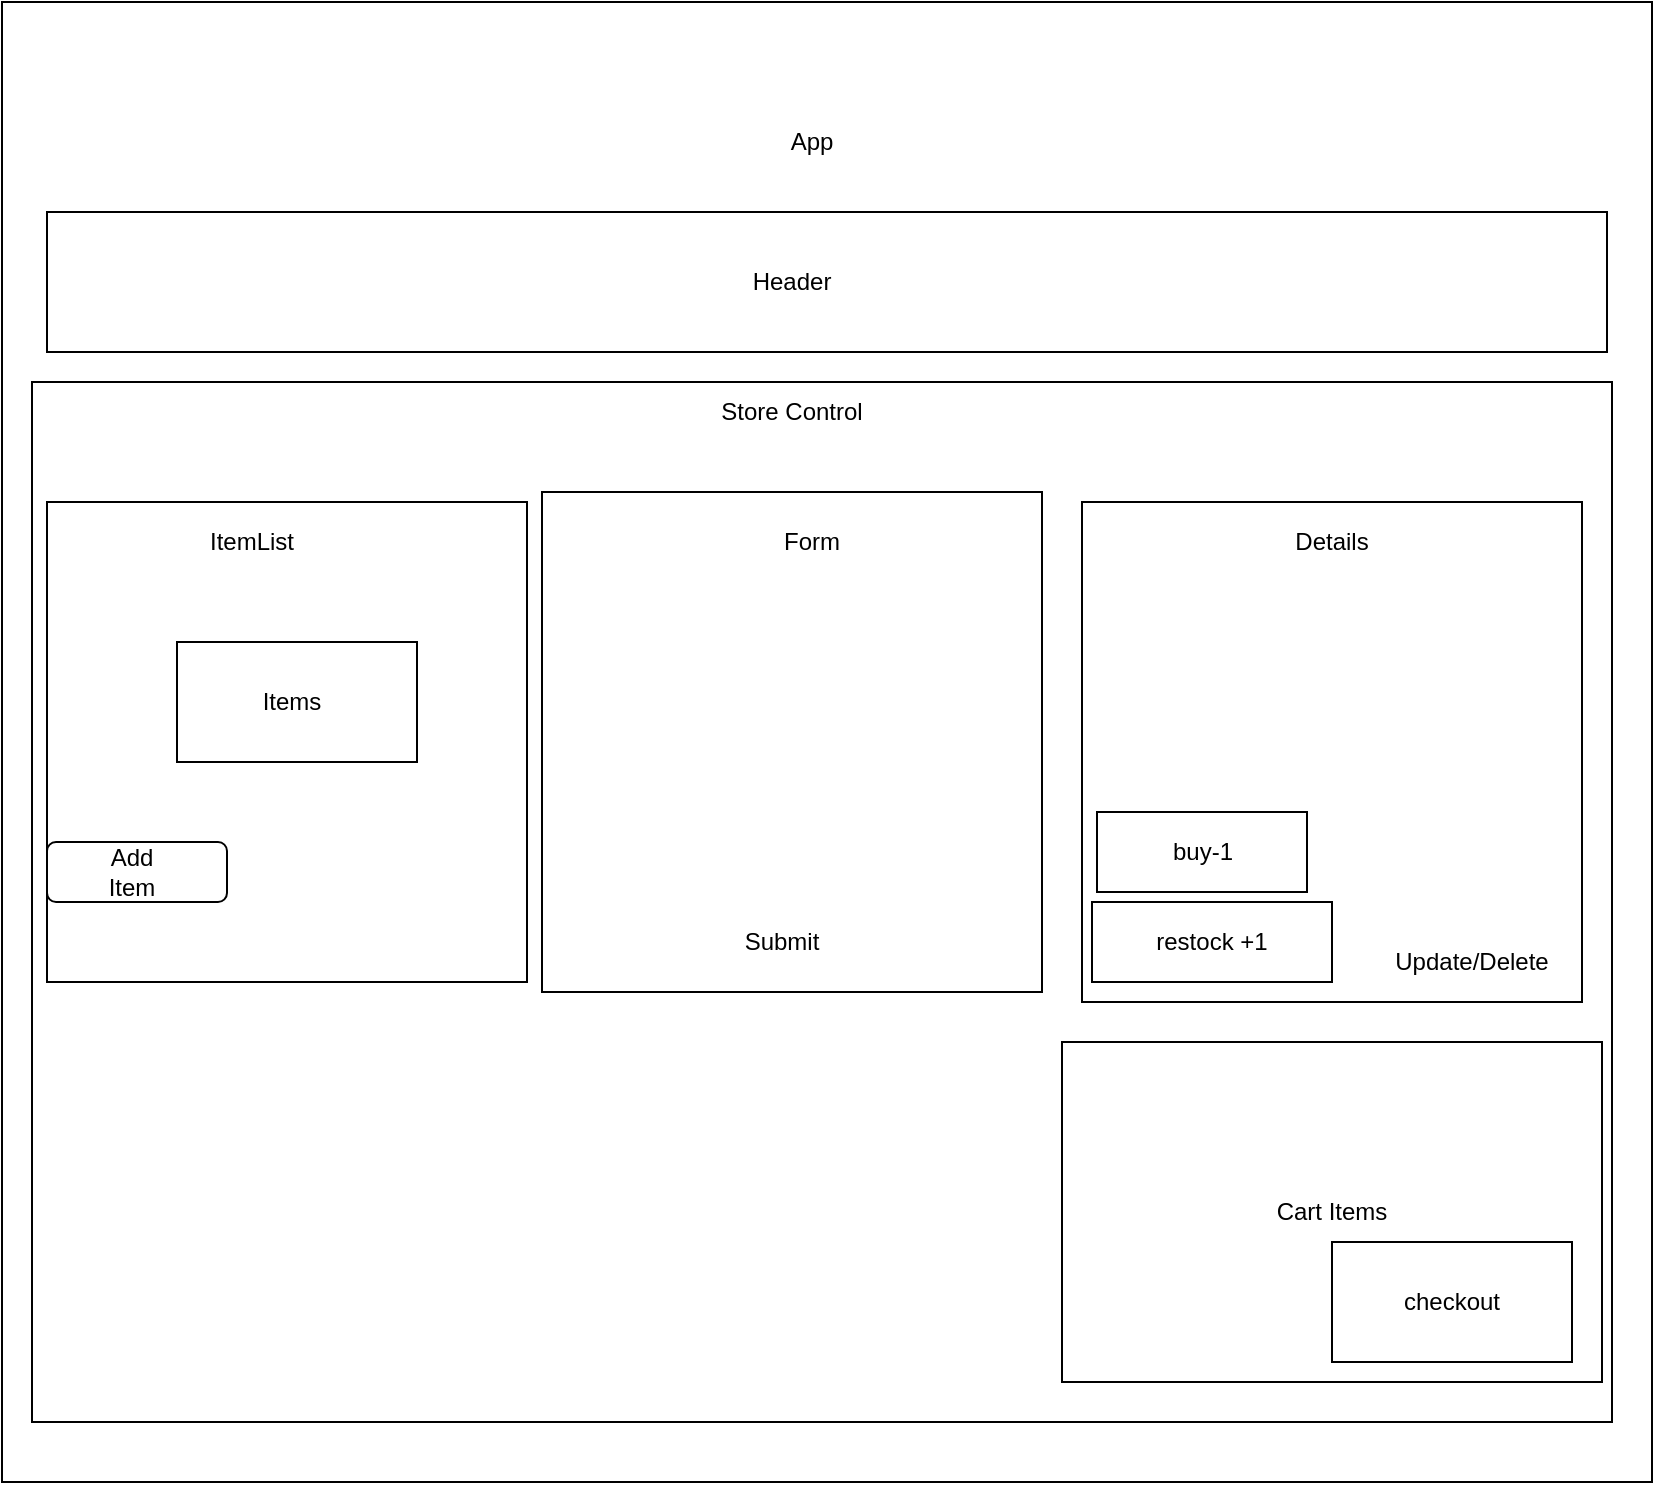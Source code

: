 <mxfile version="13.9.9" type="github"><diagram id="qGH2kA17Jl6WoIhGz6rN" name="Page-1"><mxGraphModel dx="1007" dy="437" grid="1" gridSize="10" guides="1" tooltips="1" connect="1" arrows="1" fold="1" page="1" pageScale="1" pageWidth="850" pageHeight="1100" math="0" shadow="0"><root><mxCell id="0"/><mxCell id="1" parent="0"/><mxCell id="19" value="" style="rounded=0;whiteSpace=wrap;html=1;" parent="1" vertex="1"><mxGeometry x="15" y="30" width="825" height="740" as="geometry"/></mxCell><mxCell id="20" value="" style="rounded=0;whiteSpace=wrap;html=1;" parent="1" vertex="1"><mxGeometry x="30" y="220" width="790" height="520" as="geometry"/></mxCell><mxCell id="2" value="" style="whiteSpace=wrap;html=1;aspect=fixed;" parent="1" vertex="1"><mxGeometry x="37.5" y="280" width="240" height="240" as="geometry"/></mxCell><mxCell id="3" value="" style="whiteSpace=wrap;html=1;aspect=fixed;" parent="1" vertex="1"><mxGeometry x="285" y="275" width="250" height="250" as="geometry"/></mxCell><mxCell id="4" value="" style="rounded=0;whiteSpace=wrap;html=1;" parent="1" vertex="1"><mxGeometry x="600" y="460" width="120" height="60" as="geometry"/></mxCell><mxCell id="5" value="Form" style="text;html=1;strokeColor=none;fillColor=none;align=center;verticalAlign=middle;whiteSpace=wrap;rounded=0;" parent="1" vertex="1"><mxGeometry x="400" y="290" width="40" height="20" as="geometry"/></mxCell><mxCell id="7" value="ItemList" style="text;html=1;strokeColor=none;fillColor=none;align=center;verticalAlign=middle;whiteSpace=wrap;rounded=0;" parent="1" vertex="1"><mxGeometry x="120" y="290" width="40" height="20" as="geometry"/></mxCell><mxCell id="8" value="" style="whiteSpace=wrap;html=1;aspect=fixed;" parent="1" vertex="1"><mxGeometry x="555" y="280" width="250" height="250" as="geometry"/></mxCell><mxCell id="9" value="Details" style="text;html=1;strokeColor=none;fillColor=none;align=center;verticalAlign=middle;whiteSpace=wrap;rounded=0;" parent="1" vertex="1"><mxGeometry x="660" y="290" width="40" height="20" as="geometry"/></mxCell><mxCell id="11" value="" style="rounded=1;whiteSpace=wrap;html=1;" parent="1" vertex="1"><mxGeometry x="37.5" y="450" width="90" height="30" as="geometry"/></mxCell><mxCell id="12" value="Submit" style="text;html=1;strokeColor=none;fillColor=none;align=center;verticalAlign=middle;whiteSpace=wrap;rounded=0;" parent="1" vertex="1"><mxGeometry x="385" y="490" width="40" height="20" as="geometry"/></mxCell><mxCell id="13" value="Add Item" style="text;html=1;strokeColor=none;fillColor=none;align=center;verticalAlign=middle;whiteSpace=wrap;rounded=0;" parent="1" vertex="1"><mxGeometry x="60" y="455" width="40" height="20" as="geometry"/></mxCell><mxCell id="14" value="Update/Delete" style="text;html=1;strokeColor=none;fillColor=none;align=center;verticalAlign=middle;whiteSpace=wrap;rounded=0;" parent="1" vertex="1"><mxGeometry x="730" y="500" width="40" height="20" as="geometry"/></mxCell><mxCell id="15" value="Store Control" style="text;html=1;strokeColor=none;fillColor=none;align=center;verticalAlign=middle;whiteSpace=wrap;rounded=0;" parent="1" vertex="1"><mxGeometry x="345" y="230" width="130" height="10" as="geometry"/></mxCell><mxCell id="16" value="App" style="text;html=1;strokeColor=none;fillColor=none;align=center;verticalAlign=middle;whiteSpace=wrap;rounded=0;" parent="1" vertex="1"><mxGeometry x="400" y="90" width="40" height="20" as="geometry"/></mxCell><mxCell id="18" value="" style="rounded=0;whiteSpace=wrap;html=1;" parent="1" vertex="1"><mxGeometry x="37.5" y="135" width="780" height="70" as="geometry"/></mxCell><mxCell id="17" value="Header" style="text;html=1;strokeColor=none;fillColor=none;align=center;verticalAlign=middle;whiteSpace=wrap;rounded=0;" parent="1" vertex="1"><mxGeometry x="390" y="160" width="40" height="20" as="geometry"/></mxCell><mxCell id="22" value="" style="rounded=0;whiteSpace=wrap;html=1;" parent="1" vertex="1"><mxGeometry x="102.5" y="350" width="120" height="60" as="geometry"/></mxCell><mxCell id="10" value="Items" style="text;html=1;strokeColor=none;fillColor=none;align=center;verticalAlign=middle;whiteSpace=wrap;rounded=0;" parent="1" vertex="1"><mxGeometry x="140" y="370" width="40" height="20" as="geometry"/></mxCell><mxCell id="26" value="Cart Items" style="rounded=0;whiteSpace=wrap;html=1;" parent="1" vertex="1"><mxGeometry x="545" y="550" width="270" height="170" as="geometry"/></mxCell><mxCell id="27" value="checkout" style="rounded=0;whiteSpace=wrap;html=1;" parent="1" vertex="1"><mxGeometry x="680" y="650" width="120" height="60" as="geometry"/></mxCell><mxCell id="28" value="restock +1" style="rounded=0;whiteSpace=wrap;html=1;" parent="1" vertex="1"><mxGeometry x="560" y="480" width="120" height="40" as="geometry"/></mxCell><mxCell id="31" value="buy-1" style="rounded=0;whiteSpace=wrap;html=1;" parent="1" vertex="1"><mxGeometry x="562.5" y="435" width="105" height="40" as="geometry"/></mxCell></root></mxGraphModel></diagram></mxfile>